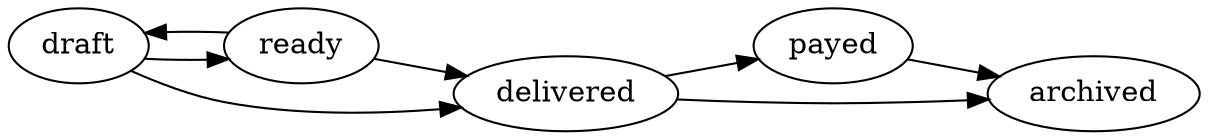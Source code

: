 digraph G {
	rankdir="LR";

	draft     -> {ready delivered};
	ready     -> {draft delivered};
	delivered -> {payed archived};
	payed     -> archived;
}